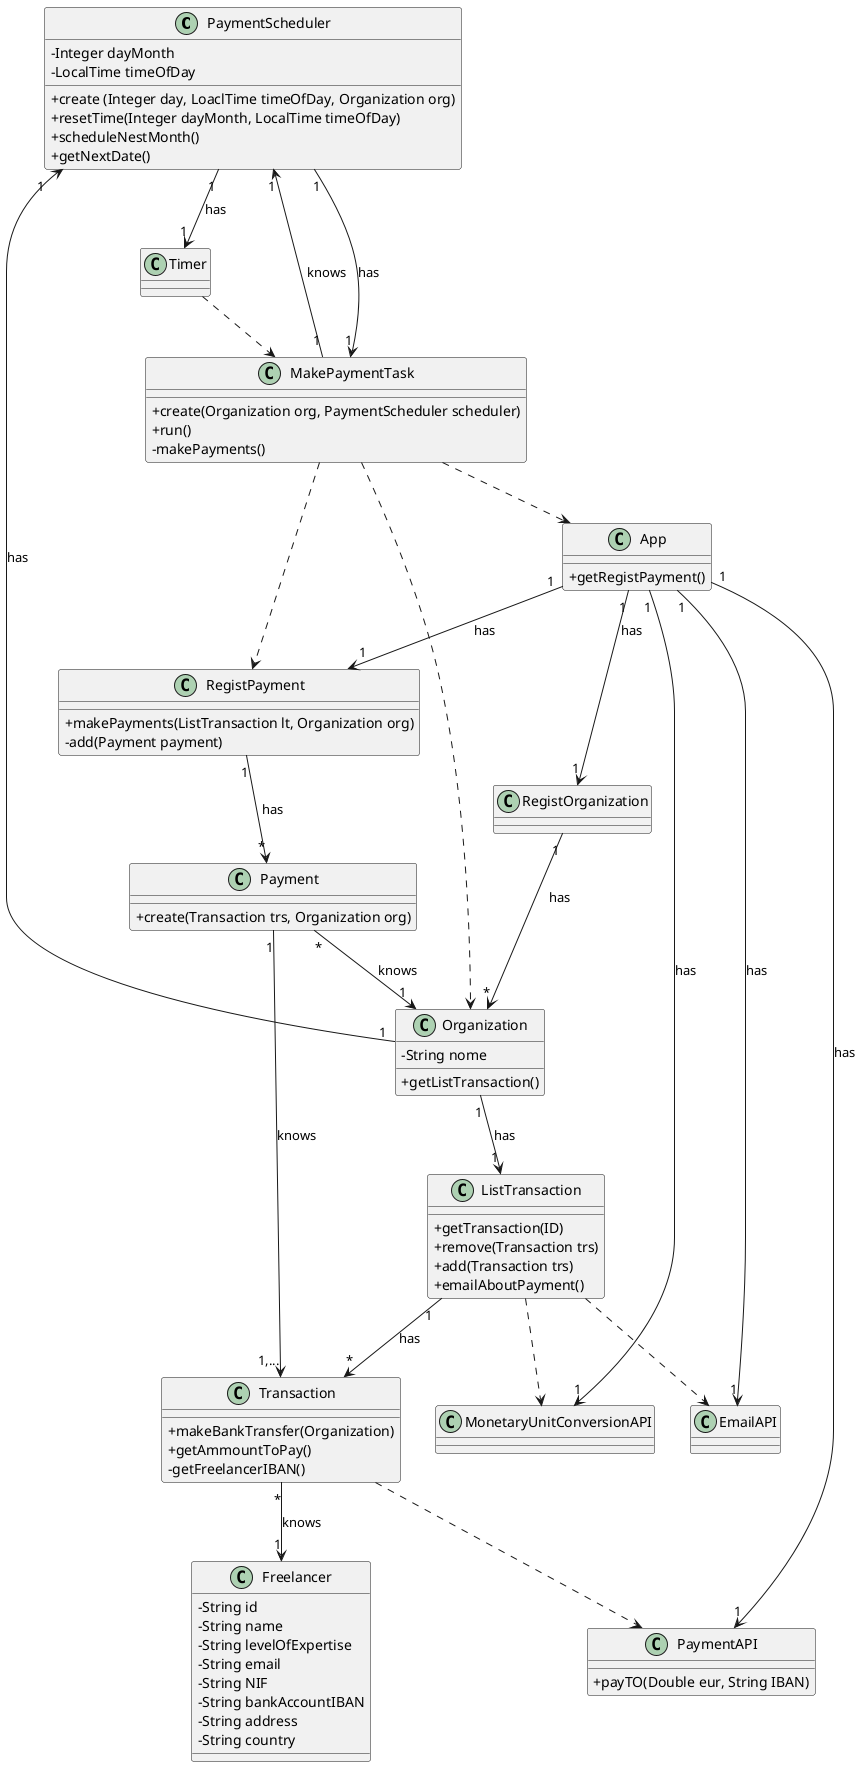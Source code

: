 @startuml CD
skinparam classAttributeIconSize 0
top to bottom direction

class PaymentScheduler {
        - Integer dayMonth
        - LocalTime timeOfDay
        + create (Integer day, LoaclTime timeOfDay, Organization org)
        + resetTime(Integer dayMonth, LocalTime timeOfDay)
        + scheduleNestMonth()
        + getNextDate()
}

class MakePaymentTask {
        + create(Organization org, PaymentScheduler scheduler)
        + run()
        - makePayments()
}

class App {
        + getRegistPayment()
}

class PaymentAPI {
        + payTO(Double eur, String IBAN)
}

class EmailAPI {

}

class MonetaryUnitConversionAPI {

}

class Organization {
        - String nome
        + getListTransaction()
}

class ListTransaction {
        + getTransaction(ID)
        + remove(Transaction trs)
        + add(Transaction trs)
        + emailAboutPayment()
}

class Transaction {
        + makeBankTransfer(Organization)
        + getAmmountToPay()
        - getFreelancerIBAN()
}

class Freelancer {
        - String id
        - String name
        - String levelOfExpertise
        - String email
        - String NIF
        - String bankAccountIBAN
        - String address
        - String country
}

class RegistPayment {
        + makePayments(ListTransaction lt, Organization org)
        - add(Payment payment)
}

class Payment {
        + create(Transaction trs, Organization org)
}


App                          "1" --> "1"      EmailAPI                  : has
App                          "1" --> "1"      PaymentAPI                : has
App                          "1" --> "1"      RegistPayment             : has
App                          "1" --> "1"      RegistOrganization        : has
App                          "1" --> "1"      MonetaryUnitConversionAPI : has
Timer                            ..>          MakePaymentTask
Payment                      "1" --> "1,..."  Transaction               : knows
Payment                      "*" --> "1"      Organization              : knows
Transaction                      ..>          PaymentAPI
Transaction                  "*" --> "1"      Freelancer                : knows
Organization                 "1" --> "1"      ListTransaction           : has
Organization                 "1" --> "1"      PaymentScheduler          : has
RegistPayment                "1" --> "*"      Payment                   : has
MakePaymentTask                  ..>          App
MakePaymentTask                  ..>          Organization
MakePaymentTask                  ..>          RegistPayment
MakePaymentTask              "1" --> "1"      PaymentScheduler          : knows
ListTransaction                  ..>          EmailAPI
ListTransaction              "1" --> "*"      Transaction               : has
ListTransaction                  ..>          MonetaryUnitConversionAPI
PaymentScheduler             "1" --> "1"      Timer                     : has
PaymentScheduler             "1" --> "1"      MakePaymentTask           : has
RegistOrganization           "1" --> "*"      Organization              : has

@enduml